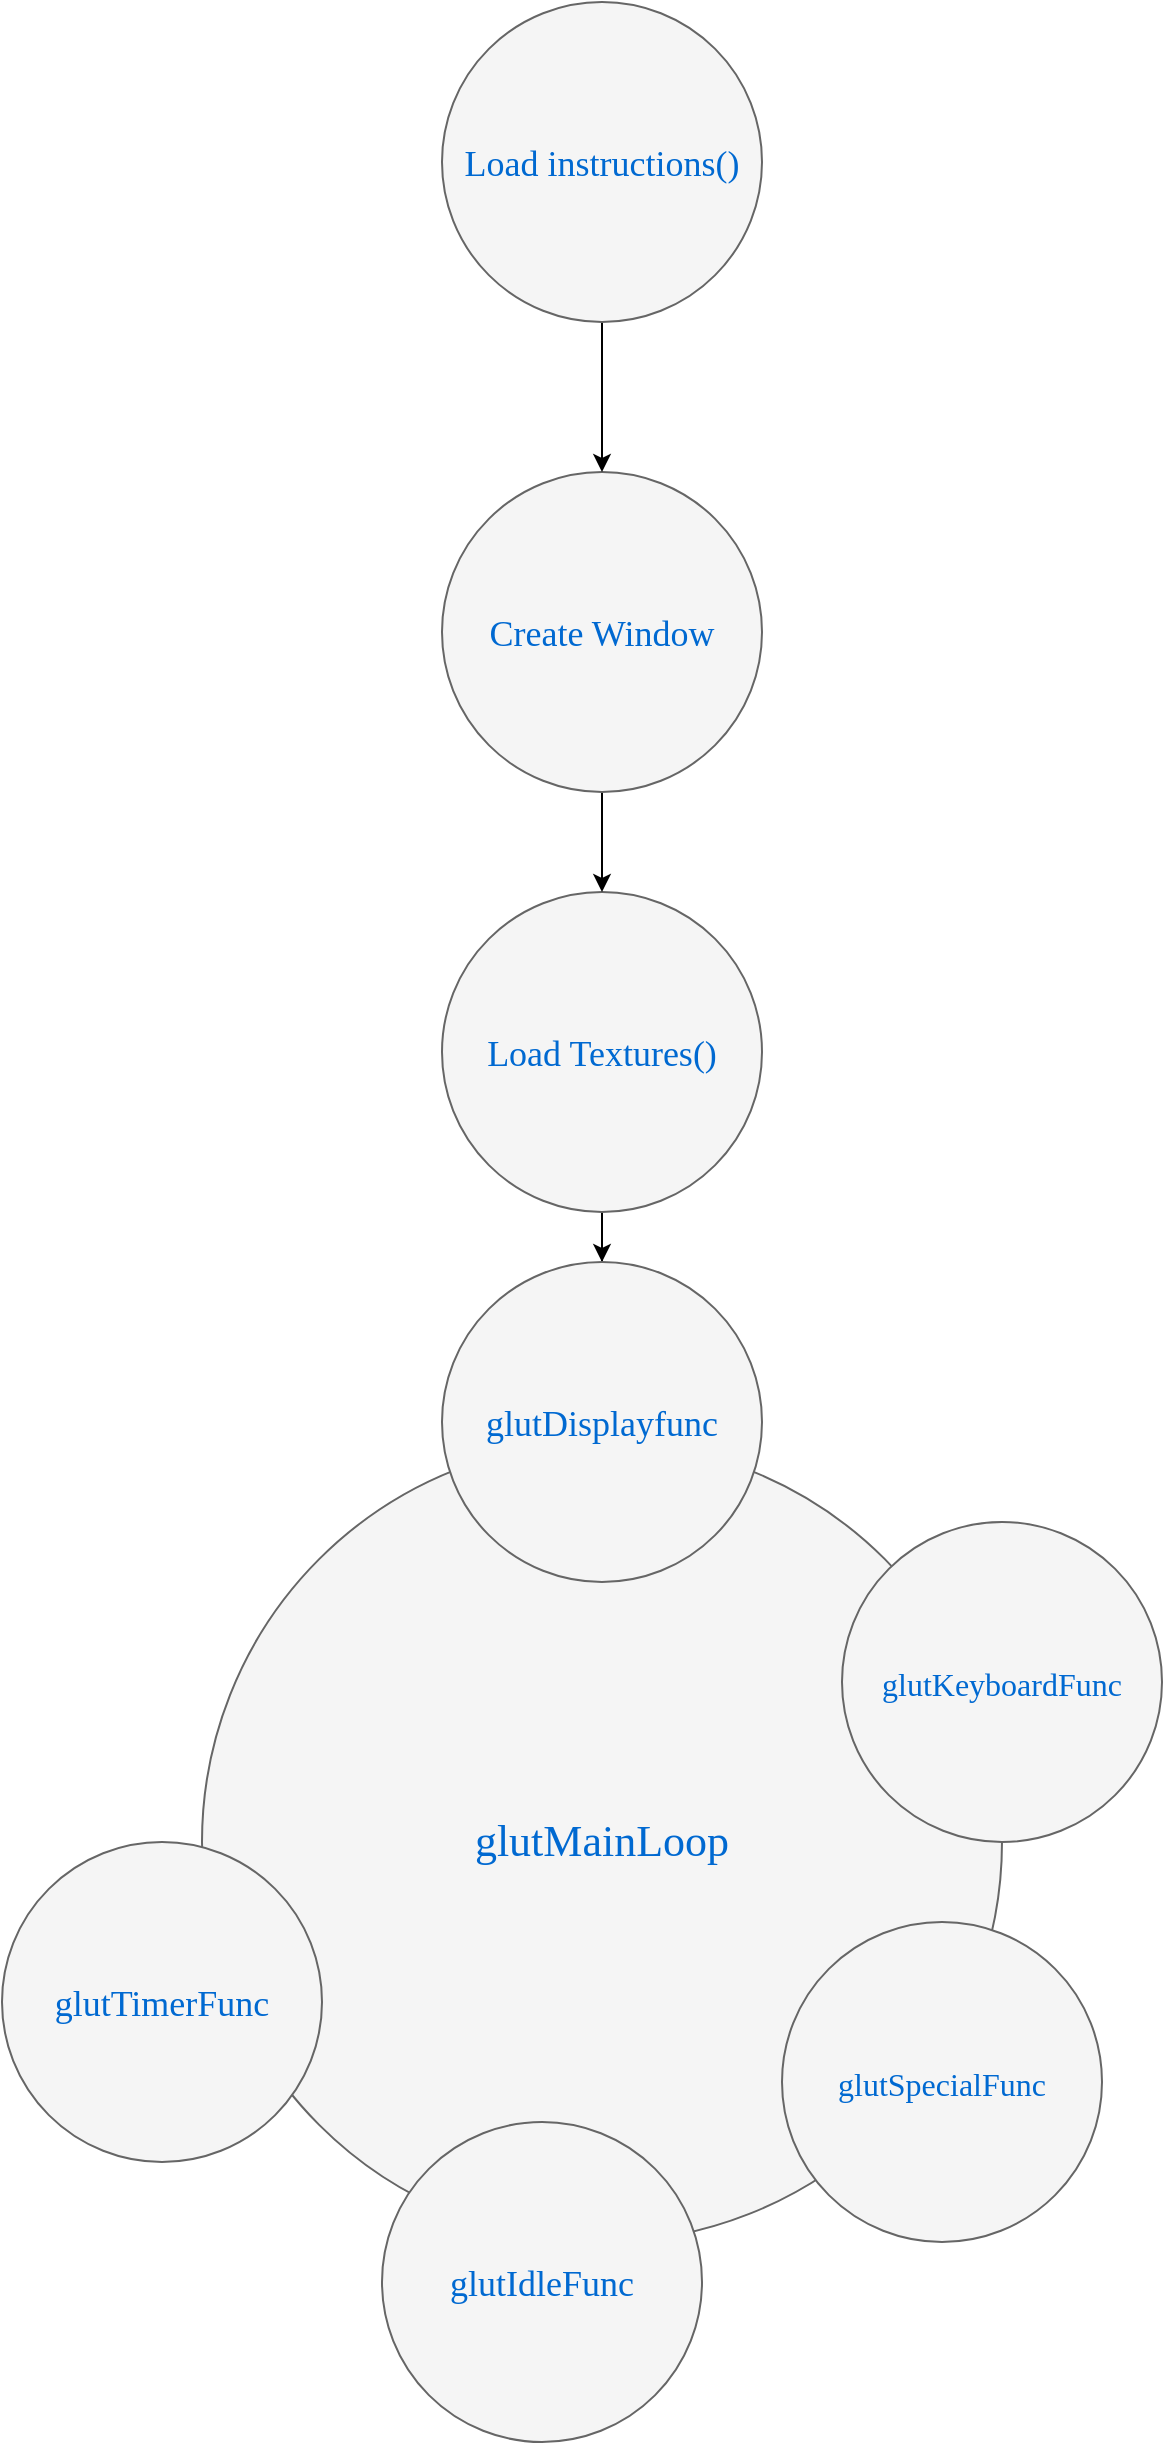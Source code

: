 <mxfile version="21.6.5" type="github">
  <diagram name="Page-1" id="dd472eb7-4b8b-5cd9-a60b-b15522922e76">
    <mxGraphModel dx="1243" dy="2313" grid="1" gridSize="10" guides="1" tooltips="1" connect="1" arrows="1" fold="1" page="1" pageScale="1" pageWidth="1100" pageHeight="850" background="none" math="0" shadow="0">
      <root>
        <mxCell id="0" />
        <mxCell id="1" parent="0" />
        <mxCell id="374e34682ed331ee-1" value="glutMainLoop" style="ellipse;whiteSpace=wrap;html=1;rounded=0;shadow=0;dashed=0;comic=0;fontFamily=Verdana;fontSize=22;fontColor=#0069D1;fillColor=#f5f5f5;strokeColor=#666666;" parent="1" vertex="1">
          <mxGeometry x="330" y="180" width="400" height="400" as="geometry" />
        </mxCell>
        <mxCell id="d1nGb3mP7f7SVNBsZZVc-9" value="" style="edgeStyle=orthogonalEdgeStyle;rounded=0;orthogonalLoop=1;jettySize=auto;html=1;entryX=0.5;entryY=0.063;entryDx=0;entryDy=0;entryPerimeter=0;shadow=0;" edge="1" parent="1" source="45236fa5f4b8e91a-1" target="45236fa5f4b8e91a-6">
          <mxGeometry relative="1" as="geometry">
            <mxPoint x="730" y="120" as="targetPoint" />
          </mxGeometry>
        </mxCell>
        <mxCell id="d1nGb3mP7f7SVNBsZZVc-10" value="" style="edgeStyle=orthogonalEdgeStyle;rounded=0;orthogonalLoop=1;jettySize=auto;html=1;shadow=0;" edge="1" parent="1" source="45236fa5f4b8e91a-1" target="45236fa5f4b8e91a-6">
          <mxGeometry relative="1" as="geometry" />
        </mxCell>
        <mxCell id="45236fa5f4b8e91a-1" value="&lt;font style=&quot;font-size: 18px;&quot;&gt;Load Textures()&lt;/font&gt;" style="ellipse;whiteSpace=wrap;html=1;rounded=0;shadow=0;dashed=0;comic=0;fontFamily=Verdana;fontSize=22;fontColor=#0069D1;fillColor=#f5f5f5;strokeColor=#666666;" parent="1" vertex="1">
          <mxGeometry x="450" y="-95" width="160" height="160" as="geometry" />
        </mxCell>
        <mxCell id="45236fa5f4b8e91a-3" value="&lt;font style=&quot;font-size: 16px;&quot;&gt;glutKeyboardFunc&lt;/font&gt;" style="ellipse;whiteSpace=wrap;html=1;rounded=0;shadow=0;dashed=0;comic=0;fontFamily=Verdana;fontSize=22;fontColor=#0069D1;fillColor=#f5f5f5;strokeColor=#666666;" parent="1" vertex="1">
          <mxGeometry x="650" y="220" width="160" height="160" as="geometry" />
        </mxCell>
        <mxCell id="45236fa5f4b8e91a-6" value="&lt;font style=&quot;font-size: 18px;&quot;&gt;glutDisplayfunc&lt;/font&gt;" style="ellipse;whiteSpace=wrap;html=1;rounded=0;shadow=0;dashed=0;comic=0;fontFamily=Verdana;fontSize=22;fontColor=#0069D1;fillColor=#f5f5f5;strokeColor=#666666;" parent="1" vertex="1">
          <mxGeometry x="450" y="90" width="160" height="160" as="geometry" />
        </mxCell>
        <mxCell id="45236fa5f4b8e91a-7" value="&lt;font style=&quot;font-size: 18px;&quot;&gt;glutIdleFunc&lt;/font&gt;" style="ellipse;whiteSpace=wrap;html=1;rounded=0;shadow=0;dashed=0;comic=0;fontFamily=Verdana;fontSize=22;fontColor=#0069D1;fillColor=#f5f5f5;strokeColor=#666666;" parent="1" vertex="1">
          <mxGeometry x="420" y="520" width="160" height="160" as="geometry" />
        </mxCell>
        <mxCell id="d1nGb3mP7f7SVNBsZZVc-3" value="" style="edgeStyle=orthogonalEdgeStyle;rounded=0;orthogonalLoop=1;jettySize=auto;html=1;shadow=0;" edge="1" parent="1" source="d1nGb3mP7f7SVNBsZZVc-1" target="45236fa5f4b8e91a-1">
          <mxGeometry relative="1" as="geometry" />
        </mxCell>
        <mxCell id="d1nGb3mP7f7SVNBsZZVc-1" value="&lt;font style=&quot;font-size: 18px;&quot;&gt;Create Window&lt;/font&gt;" style="ellipse;whiteSpace=wrap;html=1;rounded=0;shadow=0;dashed=0;comic=0;fontFamily=Verdana;fontSize=22;fontColor=#0069D1;fillColor=#f5f5f5;strokeColor=#666666;" vertex="1" parent="1">
          <mxGeometry x="450" y="-305" width="160" height="160" as="geometry" />
        </mxCell>
        <mxCell id="d1nGb3mP7f7SVNBsZZVc-5" value="" style="edgeStyle=orthogonalEdgeStyle;rounded=0;orthogonalLoop=1;jettySize=auto;html=1;entryX=0.5;entryY=0;entryDx=0;entryDy=0;shadow=0;" edge="1" parent="1" source="d1nGb3mP7f7SVNBsZZVc-6" target="d1nGb3mP7f7SVNBsZZVc-1">
          <mxGeometry relative="1" as="geometry">
            <mxPoint x="300" y="-315" as="targetPoint" />
          </mxGeometry>
        </mxCell>
        <mxCell id="d1nGb3mP7f7SVNBsZZVc-6" value="&lt;font style=&quot;font-size: 18px;&quot;&gt;Load instructions()&lt;/font&gt;" style="ellipse;whiteSpace=wrap;html=1;rounded=0;shadow=0;dashed=0;comic=0;fontFamily=Verdana;fontSize=22;fontColor=#0069D1;fillColor=#f5f5f5;strokeColor=#666666;" vertex="1" parent="1">
          <mxGeometry x="450" y="-540" width="160" height="160" as="geometry" />
        </mxCell>
        <mxCell id="d1nGb3mP7f7SVNBsZZVc-7" value="&lt;font style=&quot;font-size: 16px;&quot;&gt;glutSpecialFunc&lt;/font&gt;" style="ellipse;whiteSpace=wrap;html=1;rounded=0;shadow=0;dashed=0;comic=0;fontFamily=Verdana;fontSize=22;fontColor=#0069D1;fillColor=#f5f5f5;strokeColor=#666666;" vertex="1" parent="1">
          <mxGeometry x="620" y="420" width="160" height="160" as="geometry" />
        </mxCell>
        <mxCell id="d1nGb3mP7f7SVNBsZZVc-11" value="&lt;font style=&quot;font-size: 18px;&quot;&gt;glutTimerFunc&lt;/font&gt;" style="ellipse;whiteSpace=wrap;html=1;rounded=0;shadow=0;dashed=0;comic=0;fontFamily=Verdana;fontSize=22;fontColor=#0069D1;fillColor=#f5f5f5;strokeColor=#666666;" vertex="1" parent="1">
          <mxGeometry x="230" y="380" width="160" height="160" as="geometry" />
        </mxCell>
      </root>
    </mxGraphModel>
  </diagram>
</mxfile>
